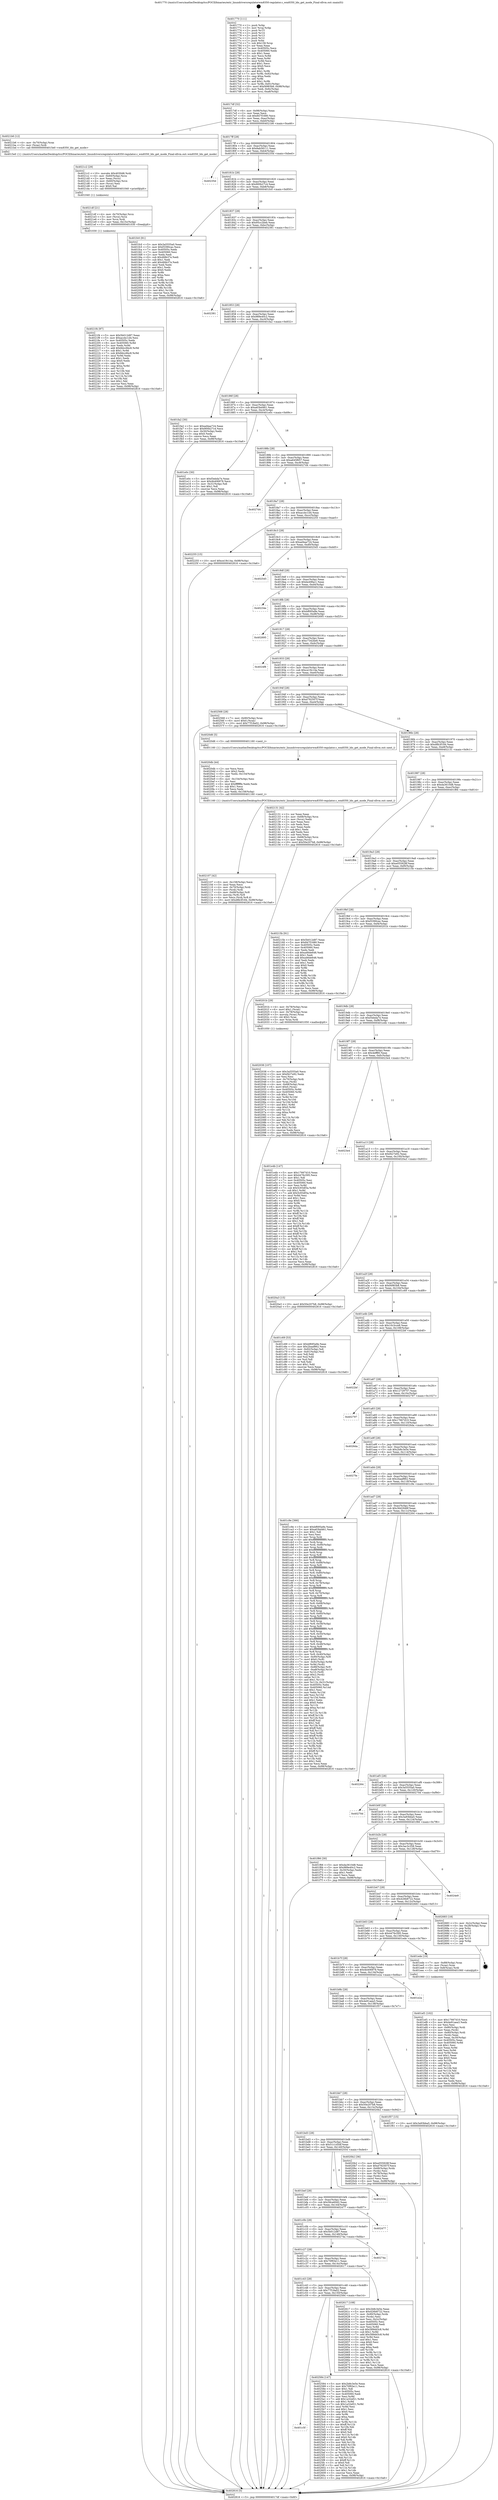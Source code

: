 digraph "0x401770" {
  label = "0x401770 (/mnt/c/Users/mathe/Desktop/tcc/POCII/binaries/extr_linuxdriversregulatorwm8350-regulator.c_wm8350_ldo_get_mode_Final-ollvm.out::main(0))"
  labelloc = "t"
  node[shape=record]

  Entry [label="",width=0.3,height=0.3,shape=circle,fillcolor=black,style=filled]
  "0x4017df" [label="{
     0x4017df [32]\l
     | [instrs]\l
     &nbsp;&nbsp;0x4017df \<+6\>: mov -0x98(%rbp),%eax\l
     &nbsp;&nbsp;0x4017e5 \<+2\>: mov %eax,%ecx\l
     &nbsp;&nbsp;0x4017e7 \<+6\>: sub $0x847f1680,%ecx\l
     &nbsp;&nbsp;0x4017ed \<+6\>: mov %eax,-0xac(%rbp)\l
     &nbsp;&nbsp;0x4017f3 \<+6\>: mov %ecx,-0xb0(%rbp)\l
     &nbsp;&nbsp;0x4017f9 \<+6\>: je 00000000004021b6 \<main+0xa46\>\l
  }"]
  "0x4021b6" [label="{
     0x4021b6 [12]\l
     | [instrs]\l
     &nbsp;&nbsp;0x4021b6 \<+4\>: mov -0x70(%rbp),%rax\l
     &nbsp;&nbsp;0x4021ba \<+3\>: mov (%rax),%rdi\l
     &nbsp;&nbsp;0x4021bd \<+5\>: call 00000000004015e0 \<wm8350_ldo_get_mode\>\l
     | [calls]\l
     &nbsp;&nbsp;0x4015e0 \{1\} (/mnt/c/Users/mathe/Desktop/tcc/POCII/binaries/extr_linuxdriversregulatorwm8350-regulator.c_wm8350_ldo_get_mode_Final-ollvm.out::wm8350_ldo_get_mode)\l
  }"]
  "0x4017ff" [label="{
     0x4017ff [28]\l
     | [instrs]\l
     &nbsp;&nbsp;0x4017ff \<+5\>: jmp 0000000000401804 \<main+0x94\>\l
     &nbsp;&nbsp;0x401804 \<+6\>: mov -0xac(%rbp),%eax\l
     &nbsp;&nbsp;0x40180a \<+5\>: sub $0x8ab58111,%eax\l
     &nbsp;&nbsp;0x40180f \<+6\>: mov %eax,-0xb4(%rbp)\l
     &nbsp;&nbsp;0x401815 \<+6\>: je 000000000040235d \<main+0xbed\>\l
  }"]
  Exit [label="",width=0.3,height=0.3,shape=circle,fillcolor=black,style=filled,peripheries=2]
  "0x40235d" [label="{
     0x40235d\l
  }", style=dashed]
  "0x40181b" [label="{
     0x40181b [28]\l
     | [instrs]\l
     &nbsp;&nbsp;0x40181b \<+5\>: jmp 0000000000401820 \<main+0xb0\>\l
     &nbsp;&nbsp;0x401820 \<+6\>: mov -0xac(%rbp),%eax\l
     &nbsp;&nbsp;0x401826 \<+5\>: sub $0x900b27c4,%eax\l
     &nbsp;&nbsp;0x40182b \<+6\>: mov %eax,-0xb8(%rbp)\l
     &nbsp;&nbsp;0x401831 \<+6\>: je 0000000000401fc0 \<main+0x850\>\l
  }"]
  "0x401c5f" [label="{
     0x401c5f\l
  }", style=dashed]
  "0x401fc0" [label="{
     0x401fc0 [91]\l
     | [instrs]\l
     &nbsp;&nbsp;0x401fc0 \<+5\>: mov $0x3a5555a0,%eax\l
     &nbsp;&nbsp;0x401fc5 \<+5\>: mov $0xf3390cac,%ecx\l
     &nbsp;&nbsp;0x401fca \<+7\>: mov 0x40505c,%edx\l
     &nbsp;&nbsp;0x401fd1 \<+7\>: mov 0x405060,%esi\l
     &nbsp;&nbsp;0x401fd8 \<+2\>: mov %edx,%edi\l
     &nbsp;&nbsp;0x401fda \<+6\>: sub $0x4fdb37e,%edi\l
     &nbsp;&nbsp;0x401fe0 \<+3\>: sub $0x1,%edi\l
     &nbsp;&nbsp;0x401fe3 \<+6\>: add $0x4fdb37e,%edi\l
     &nbsp;&nbsp;0x401fe9 \<+3\>: imul %edi,%edx\l
     &nbsp;&nbsp;0x401fec \<+3\>: and $0x1,%edx\l
     &nbsp;&nbsp;0x401fef \<+3\>: cmp $0x0,%edx\l
     &nbsp;&nbsp;0x401ff2 \<+4\>: sete %r8b\l
     &nbsp;&nbsp;0x401ff6 \<+3\>: cmp $0xa,%esi\l
     &nbsp;&nbsp;0x401ff9 \<+4\>: setl %r9b\l
     &nbsp;&nbsp;0x401ffd \<+3\>: mov %r8b,%r10b\l
     &nbsp;&nbsp;0x402000 \<+3\>: and %r9b,%r10b\l
     &nbsp;&nbsp;0x402003 \<+3\>: xor %r9b,%r8b\l
     &nbsp;&nbsp;0x402006 \<+3\>: or %r8b,%r10b\l
     &nbsp;&nbsp;0x402009 \<+4\>: test $0x1,%r10b\l
     &nbsp;&nbsp;0x40200d \<+3\>: cmovne %ecx,%eax\l
     &nbsp;&nbsp;0x402010 \<+6\>: mov %eax,-0x98(%rbp)\l
     &nbsp;&nbsp;0x402016 \<+5\>: jmp 0000000000402816 \<main+0x10a6\>\l
  }"]
  "0x401837" [label="{
     0x401837 [28]\l
     | [instrs]\l
     &nbsp;&nbsp;0x401837 \<+5\>: jmp 000000000040183c \<main+0xcc\>\l
     &nbsp;&nbsp;0x40183c \<+6\>: mov -0xac(%rbp),%eax\l
     &nbsp;&nbsp;0x401842 \<+5\>: sub $0x95cc2beb,%eax\l
     &nbsp;&nbsp;0x401847 \<+6\>: mov %eax,-0xbc(%rbp)\l
     &nbsp;&nbsp;0x40184d \<+6\>: je 0000000000402381 \<main+0xc11\>\l
  }"]
  "0x402584" [label="{
     0x402584 [147]\l
     | [instrs]\l
     &nbsp;&nbsp;0x402584 \<+5\>: mov $0x2b8c3e5e,%eax\l
     &nbsp;&nbsp;0x402589 \<+5\>: mov $0x70f93e11,%ecx\l
     &nbsp;&nbsp;0x40258e \<+2\>: mov $0x1,%dl\l
     &nbsp;&nbsp;0x402590 \<+7\>: mov 0x40505c,%esi\l
     &nbsp;&nbsp;0x402597 \<+7\>: mov 0x405060,%edi\l
     &nbsp;&nbsp;0x40259e \<+3\>: mov %esi,%r8d\l
     &nbsp;&nbsp;0x4025a1 \<+7\>: add $0x1a32ef21,%r8d\l
     &nbsp;&nbsp;0x4025a8 \<+4\>: sub $0x1,%r8d\l
     &nbsp;&nbsp;0x4025ac \<+7\>: sub $0x1a32ef21,%r8d\l
     &nbsp;&nbsp;0x4025b3 \<+4\>: imul %r8d,%esi\l
     &nbsp;&nbsp;0x4025b7 \<+3\>: and $0x1,%esi\l
     &nbsp;&nbsp;0x4025ba \<+3\>: cmp $0x0,%esi\l
     &nbsp;&nbsp;0x4025bd \<+4\>: sete %r9b\l
     &nbsp;&nbsp;0x4025c1 \<+3\>: cmp $0xa,%edi\l
     &nbsp;&nbsp;0x4025c4 \<+4\>: setl %r10b\l
     &nbsp;&nbsp;0x4025c8 \<+3\>: mov %r9b,%r11b\l
     &nbsp;&nbsp;0x4025cb \<+4\>: xor $0xff,%r11b\l
     &nbsp;&nbsp;0x4025cf \<+3\>: mov %r10b,%bl\l
     &nbsp;&nbsp;0x4025d2 \<+3\>: xor $0xff,%bl\l
     &nbsp;&nbsp;0x4025d5 \<+3\>: xor $0x0,%dl\l
     &nbsp;&nbsp;0x4025d8 \<+3\>: mov %r11b,%r14b\l
     &nbsp;&nbsp;0x4025db \<+4\>: and $0x0,%r14b\l
     &nbsp;&nbsp;0x4025df \<+3\>: and %dl,%r9b\l
     &nbsp;&nbsp;0x4025e2 \<+3\>: mov %bl,%r15b\l
     &nbsp;&nbsp;0x4025e5 \<+4\>: and $0x0,%r15b\l
     &nbsp;&nbsp;0x4025e9 \<+3\>: and %dl,%r10b\l
     &nbsp;&nbsp;0x4025ec \<+3\>: or %r9b,%r14b\l
     &nbsp;&nbsp;0x4025ef \<+3\>: or %r10b,%r15b\l
     &nbsp;&nbsp;0x4025f2 \<+3\>: xor %r15b,%r14b\l
     &nbsp;&nbsp;0x4025f5 \<+3\>: or %bl,%r11b\l
     &nbsp;&nbsp;0x4025f8 \<+4\>: xor $0xff,%r11b\l
     &nbsp;&nbsp;0x4025fc \<+3\>: or $0x0,%dl\l
     &nbsp;&nbsp;0x4025ff \<+3\>: and %dl,%r11b\l
     &nbsp;&nbsp;0x402602 \<+3\>: or %r11b,%r14b\l
     &nbsp;&nbsp;0x402605 \<+4\>: test $0x1,%r14b\l
     &nbsp;&nbsp;0x402609 \<+3\>: cmovne %ecx,%eax\l
     &nbsp;&nbsp;0x40260c \<+6\>: mov %eax,-0x98(%rbp)\l
     &nbsp;&nbsp;0x402612 \<+5\>: jmp 0000000000402816 \<main+0x10a6\>\l
  }"]
  "0x402381" [label="{
     0x402381\l
  }", style=dashed]
  "0x401853" [label="{
     0x401853 [28]\l
     | [instrs]\l
     &nbsp;&nbsp;0x401853 \<+5\>: jmp 0000000000401858 \<main+0xe8\>\l
     &nbsp;&nbsp;0x401858 \<+6\>: mov -0xac(%rbp),%eax\l
     &nbsp;&nbsp;0x40185e \<+5\>: sub $0x989e40c2,%eax\l
     &nbsp;&nbsp;0x401863 \<+6\>: mov %eax,-0xc0(%rbp)\l
     &nbsp;&nbsp;0x401869 \<+6\>: je 0000000000401fa2 \<main+0x832\>\l
  }"]
  "0x401c43" [label="{
     0x401c43 [28]\l
     | [instrs]\l
     &nbsp;&nbsp;0x401c43 \<+5\>: jmp 0000000000401c48 \<main+0x4d8\>\l
     &nbsp;&nbsp;0x401c48 \<+6\>: mov -0xac(%rbp),%eax\l
     &nbsp;&nbsp;0x401c4e \<+5\>: sub $0x77f18a02,%eax\l
     &nbsp;&nbsp;0x401c53 \<+6\>: mov %eax,-0x150(%rbp)\l
     &nbsp;&nbsp;0x401c59 \<+6\>: je 0000000000402584 \<main+0xe14\>\l
  }"]
  "0x401fa2" [label="{
     0x401fa2 [30]\l
     | [instrs]\l
     &nbsp;&nbsp;0x401fa2 \<+5\>: mov $0xad4aa724,%eax\l
     &nbsp;&nbsp;0x401fa7 \<+5\>: mov $0x900b27c4,%ecx\l
     &nbsp;&nbsp;0x401fac \<+3\>: mov -0x30(%rbp),%edx\l
     &nbsp;&nbsp;0x401faf \<+3\>: cmp $0x0,%edx\l
     &nbsp;&nbsp;0x401fb2 \<+3\>: cmove %ecx,%eax\l
     &nbsp;&nbsp;0x401fb5 \<+6\>: mov %eax,-0x98(%rbp)\l
     &nbsp;&nbsp;0x401fbb \<+5\>: jmp 0000000000402816 \<main+0x10a6\>\l
  }"]
  "0x40186f" [label="{
     0x40186f [28]\l
     | [instrs]\l
     &nbsp;&nbsp;0x40186f \<+5\>: jmp 0000000000401874 \<main+0x104\>\l
     &nbsp;&nbsp;0x401874 \<+6\>: mov -0xac(%rbp),%eax\l
     &nbsp;&nbsp;0x40187a \<+5\>: sub $0xa63bd461,%eax\l
     &nbsp;&nbsp;0x40187f \<+6\>: mov %eax,-0xc4(%rbp)\l
     &nbsp;&nbsp;0x401885 \<+6\>: je 0000000000401e0c \<main+0x69c\>\l
  }"]
  "0x402617" [label="{
     0x402617 [108]\l
     | [instrs]\l
     &nbsp;&nbsp;0x402617 \<+5\>: mov $0x2b8c3e5e,%eax\l
     &nbsp;&nbsp;0x40261c \<+5\>: mov $0x426b8722,%ecx\l
     &nbsp;&nbsp;0x402621 \<+7\>: mov -0x90(%rbp),%rdx\l
     &nbsp;&nbsp;0x402628 \<+2\>: mov (%rdx),%esi\l
     &nbsp;&nbsp;0x40262a \<+3\>: mov %esi,-0x2c(%rbp)\l
     &nbsp;&nbsp;0x40262d \<+7\>: mov 0x40505c,%esi\l
     &nbsp;&nbsp;0x402634 \<+7\>: mov 0x405060,%edi\l
     &nbsp;&nbsp;0x40263b \<+3\>: mov %esi,%r8d\l
     &nbsp;&nbsp;0x40263e \<+7\>: sub $0x589dd3c8,%r8d\l
     &nbsp;&nbsp;0x402645 \<+4\>: sub $0x1,%r8d\l
     &nbsp;&nbsp;0x402649 \<+7\>: add $0x589dd3c8,%r8d\l
     &nbsp;&nbsp;0x402650 \<+4\>: imul %r8d,%esi\l
     &nbsp;&nbsp;0x402654 \<+3\>: and $0x1,%esi\l
     &nbsp;&nbsp;0x402657 \<+3\>: cmp $0x0,%esi\l
     &nbsp;&nbsp;0x40265a \<+4\>: sete %r9b\l
     &nbsp;&nbsp;0x40265e \<+3\>: cmp $0xa,%edi\l
     &nbsp;&nbsp;0x402661 \<+4\>: setl %r10b\l
     &nbsp;&nbsp;0x402665 \<+3\>: mov %r9b,%r11b\l
     &nbsp;&nbsp;0x402668 \<+3\>: and %r10b,%r11b\l
     &nbsp;&nbsp;0x40266b \<+3\>: xor %r10b,%r9b\l
     &nbsp;&nbsp;0x40266e \<+3\>: or %r9b,%r11b\l
     &nbsp;&nbsp;0x402671 \<+4\>: test $0x1,%r11b\l
     &nbsp;&nbsp;0x402675 \<+3\>: cmovne %ecx,%eax\l
     &nbsp;&nbsp;0x402678 \<+6\>: mov %eax,-0x98(%rbp)\l
     &nbsp;&nbsp;0x40267e \<+5\>: jmp 0000000000402816 \<main+0x10a6\>\l
  }"]
  "0x401e0c" [label="{
     0x401e0c [30]\l
     | [instrs]\l
     &nbsp;&nbsp;0x401e0c \<+5\>: mov $0xf3ebda7e,%eax\l
     &nbsp;&nbsp;0x401e11 \<+5\>: mov $0x4b406978,%ecx\l
     &nbsp;&nbsp;0x401e16 \<+3\>: mov -0x31(%rbp),%dl\l
     &nbsp;&nbsp;0x401e19 \<+3\>: test $0x1,%dl\l
     &nbsp;&nbsp;0x401e1c \<+3\>: cmovne %ecx,%eax\l
     &nbsp;&nbsp;0x401e1f \<+6\>: mov %eax,-0x98(%rbp)\l
     &nbsp;&nbsp;0x401e25 \<+5\>: jmp 0000000000402816 \<main+0x10a6\>\l
  }"]
  "0x40188b" [label="{
     0x40188b [28]\l
     | [instrs]\l
     &nbsp;&nbsp;0x40188b \<+5\>: jmp 0000000000401890 \<main+0x120\>\l
     &nbsp;&nbsp;0x401890 \<+6\>: mov -0xac(%rbp),%eax\l
     &nbsp;&nbsp;0x401896 \<+5\>: sub $0xa645f657,%eax\l
     &nbsp;&nbsp;0x40189b \<+6\>: mov %eax,-0xc8(%rbp)\l
     &nbsp;&nbsp;0x4018a1 \<+6\>: je 00000000004027d4 \<main+0x1064\>\l
  }"]
  "0x401c27" [label="{
     0x401c27 [28]\l
     | [instrs]\l
     &nbsp;&nbsp;0x401c27 \<+5\>: jmp 0000000000401c2c \<main+0x4bc\>\l
     &nbsp;&nbsp;0x401c2c \<+6\>: mov -0xac(%rbp),%eax\l
     &nbsp;&nbsp;0x401c32 \<+5\>: sub $0x70f93e11,%eax\l
     &nbsp;&nbsp;0x401c37 \<+6\>: mov %eax,-0x14c(%rbp)\l
     &nbsp;&nbsp;0x401c3d \<+6\>: je 0000000000402617 \<main+0xea7\>\l
  }"]
  "0x4027d4" [label="{
     0x4027d4\l
  }", style=dashed]
  "0x4018a7" [label="{
     0x4018a7 [28]\l
     | [instrs]\l
     &nbsp;&nbsp;0x4018a7 \<+5\>: jmp 00000000004018ac \<main+0x13c\>\l
     &nbsp;&nbsp;0x4018ac \<+6\>: mov -0xac(%rbp),%eax\l
     &nbsp;&nbsp;0x4018b2 \<+5\>: sub $0xaccbc1d4,%eax\l
     &nbsp;&nbsp;0x4018b7 \<+6\>: mov %eax,-0xcc(%rbp)\l
     &nbsp;&nbsp;0x4018bd \<+6\>: je 0000000000402255 \<main+0xae5\>\l
  }"]
  "0x40274a" [label="{
     0x40274a\l
  }", style=dashed]
  "0x402255" [label="{
     0x402255 [15]\l
     | [instrs]\l
     &nbsp;&nbsp;0x402255 \<+10\>: movl $0xce19c14a,-0x98(%rbp)\l
     &nbsp;&nbsp;0x40225f \<+5\>: jmp 0000000000402816 \<main+0x10a6\>\l
  }"]
  "0x4018c3" [label="{
     0x4018c3 [28]\l
     | [instrs]\l
     &nbsp;&nbsp;0x4018c3 \<+5\>: jmp 00000000004018c8 \<main+0x158\>\l
     &nbsp;&nbsp;0x4018c8 \<+6\>: mov -0xac(%rbp),%eax\l
     &nbsp;&nbsp;0x4018ce \<+5\>: sub $0xad4aa724,%eax\l
     &nbsp;&nbsp;0x4018d3 \<+6\>: mov %eax,-0xd0(%rbp)\l
     &nbsp;&nbsp;0x4018d9 \<+6\>: je 0000000000402545 \<main+0xdd5\>\l
  }"]
  "0x401c0b" [label="{
     0x401c0b [28]\l
     | [instrs]\l
     &nbsp;&nbsp;0x401c0b \<+5\>: jmp 0000000000401c10 \<main+0x4a0\>\l
     &nbsp;&nbsp;0x401c10 \<+6\>: mov -0xac(%rbp),%eax\l
     &nbsp;&nbsp;0x401c16 \<+5\>: sub $0x5b012d87,%eax\l
     &nbsp;&nbsp;0x401c1b \<+6\>: mov %eax,-0x148(%rbp)\l
     &nbsp;&nbsp;0x401c21 \<+6\>: je 000000000040274a \<main+0xfda\>\l
  }"]
  "0x402545" [label="{
     0x402545\l
  }", style=dashed]
  "0x4018df" [label="{
     0x4018df [28]\l
     | [instrs]\l
     &nbsp;&nbsp;0x4018df \<+5\>: jmp 00000000004018e4 \<main+0x174\>\l
     &nbsp;&nbsp;0x4018e4 \<+6\>: mov -0xac(%rbp),%eax\l
     &nbsp;&nbsp;0x4018ea \<+5\>: sub $0xbe49fac1,%eax\l
     &nbsp;&nbsp;0x4018ef \<+6\>: mov %eax,-0xd4(%rbp)\l
     &nbsp;&nbsp;0x4018f5 \<+6\>: je 000000000040234e \<main+0xbde\>\l
  }"]
  "0x402477" [label="{
     0x402477\l
  }", style=dashed]
  "0x40234e" [label="{
     0x40234e\l
  }", style=dashed]
  "0x4018fb" [label="{
     0x4018fb [28]\l
     | [instrs]\l
     &nbsp;&nbsp;0x4018fb \<+5\>: jmp 0000000000401900 \<main+0x190\>\l
     &nbsp;&nbsp;0x401900 \<+6\>: mov -0xac(%rbp),%eax\l
     &nbsp;&nbsp;0x401906 \<+5\>: sub $0xbf695a9e,%eax\l
     &nbsp;&nbsp;0x40190b \<+6\>: mov %eax,-0xd8(%rbp)\l
     &nbsp;&nbsp;0x401911 \<+6\>: je 0000000000402695 \<main+0xf25\>\l
  }"]
  "0x401bef" [label="{
     0x401bef [28]\l
     | [instrs]\l
     &nbsp;&nbsp;0x401bef \<+5\>: jmp 0000000000401bf4 \<main+0x484\>\l
     &nbsp;&nbsp;0x401bf4 \<+6\>: mov -0xac(%rbp),%eax\l
     &nbsp;&nbsp;0x401bfa \<+5\>: sub $0x58ce60d2,%eax\l
     &nbsp;&nbsp;0x401bff \<+6\>: mov %eax,-0x144(%rbp)\l
     &nbsp;&nbsp;0x401c05 \<+6\>: je 0000000000402477 \<main+0xd07\>\l
  }"]
  "0x402695" [label="{
     0x402695\l
  }", style=dashed]
  "0x401917" [label="{
     0x401917 [28]\l
     | [instrs]\l
     &nbsp;&nbsp;0x401917 \<+5\>: jmp 000000000040191c \<main+0x1ac\>\l
     &nbsp;&nbsp;0x40191c \<+6\>: mov -0xac(%rbp),%eax\l
     &nbsp;&nbsp;0x401922 \<+5\>: sub $0xc7342be6,%eax\l
     &nbsp;&nbsp;0x401927 \<+6\>: mov %eax,-0xdc(%rbp)\l
     &nbsp;&nbsp;0x40192d \<+6\>: je 00000000004024f8 \<main+0xd88\>\l
  }"]
  "0x402554" [label="{
     0x402554\l
  }", style=dashed]
  "0x4024f8" [label="{
     0x4024f8\l
  }", style=dashed]
  "0x401933" [label="{
     0x401933 [28]\l
     | [instrs]\l
     &nbsp;&nbsp;0x401933 \<+5\>: jmp 0000000000401938 \<main+0x1c8\>\l
     &nbsp;&nbsp;0x401938 \<+6\>: mov -0xac(%rbp),%eax\l
     &nbsp;&nbsp;0x40193e \<+5\>: sub $0xce19c14a,%eax\l
     &nbsp;&nbsp;0x401943 \<+6\>: mov %eax,-0xe0(%rbp)\l
     &nbsp;&nbsp;0x401949 \<+6\>: je 0000000000402568 \<main+0xdf8\>\l
  }"]
  "0x4021f4" [label="{
     0x4021f4 [97]\l
     | [instrs]\l
     &nbsp;&nbsp;0x4021f4 \<+5\>: mov $0x5b012d87,%eax\l
     &nbsp;&nbsp;0x4021f9 \<+5\>: mov $0xaccbc1d4,%esi\l
     &nbsp;&nbsp;0x4021fe \<+7\>: mov 0x40505c,%edx\l
     &nbsp;&nbsp;0x402205 \<+8\>: mov 0x405060,%r8d\l
     &nbsp;&nbsp;0x40220d \<+3\>: mov %edx,%r9d\l
     &nbsp;&nbsp;0x402210 \<+7\>: add $0x8dcc6bc8,%r9d\l
     &nbsp;&nbsp;0x402217 \<+4\>: sub $0x1,%r9d\l
     &nbsp;&nbsp;0x40221b \<+7\>: sub $0x8dcc6bc8,%r9d\l
     &nbsp;&nbsp;0x402222 \<+4\>: imul %r9d,%edx\l
     &nbsp;&nbsp;0x402226 \<+3\>: and $0x1,%edx\l
     &nbsp;&nbsp;0x402229 \<+3\>: cmp $0x0,%edx\l
     &nbsp;&nbsp;0x40222c \<+4\>: sete %r10b\l
     &nbsp;&nbsp;0x402230 \<+4\>: cmp $0xa,%r8d\l
     &nbsp;&nbsp;0x402234 \<+4\>: setl %r11b\l
     &nbsp;&nbsp;0x402238 \<+3\>: mov %r10b,%bl\l
     &nbsp;&nbsp;0x40223b \<+3\>: and %r11b,%bl\l
     &nbsp;&nbsp;0x40223e \<+3\>: xor %r11b,%r10b\l
     &nbsp;&nbsp;0x402241 \<+3\>: or %r10b,%bl\l
     &nbsp;&nbsp;0x402244 \<+3\>: test $0x1,%bl\l
     &nbsp;&nbsp;0x402247 \<+3\>: cmovne %esi,%eax\l
     &nbsp;&nbsp;0x40224a \<+6\>: mov %eax,-0x98(%rbp)\l
     &nbsp;&nbsp;0x402250 \<+5\>: jmp 0000000000402816 \<main+0x10a6\>\l
  }"]
  "0x402568" [label="{
     0x402568 [28]\l
     | [instrs]\l
     &nbsp;&nbsp;0x402568 \<+7\>: mov -0x90(%rbp),%rax\l
     &nbsp;&nbsp;0x40256f \<+6\>: movl $0x0,(%rax)\l
     &nbsp;&nbsp;0x402575 \<+10\>: movl $0x77f18a02,-0x98(%rbp)\l
     &nbsp;&nbsp;0x40257f \<+5\>: jmp 0000000000402816 \<main+0x10a6\>\l
  }"]
  "0x40194f" [label="{
     0x40194f [28]\l
     | [instrs]\l
     &nbsp;&nbsp;0x40194f \<+5\>: jmp 0000000000401954 \<main+0x1e4\>\l
     &nbsp;&nbsp;0x401954 \<+6\>: mov -0xac(%rbp),%eax\l
     &nbsp;&nbsp;0x40195a \<+5\>: sub $0xd792507f,%eax\l
     &nbsp;&nbsp;0x40195f \<+6\>: mov %eax,-0xe4(%rbp)\l
     &nbsp;&nbsp;0x401965 \<+6\>: je 00000000004020d6 \<main+0x966\>\l
  }"]
  "0x4021df" [label="{
     0x4021df [21]\l
     | [instrs]\l
     &nbsp;&nbsp;0x4021df \<+4\>: mov -0x70(%rbp),%rcx\l
     &nbsp;&nbsp;0x4021e3 \<+3\>: mov (%rcx),%rcx\l
     &nbsp;&nbsp;0x4021e6 \<+3\>: mov %rcx,%rdi\l
     &nbsp;&nbsp;0x4021e9 \<+6\>: mov %eax,-0x15c(%rbp)\l
     &nbsp;&nbsp;0x4021ef \<+5\>: call 0000000000401030 \<free@plt\>\l
     | [calls]\l
     &nbsp;&nbsp;0x401030 \{1\} (unknown)\l
  }"]
  "0x4020d6" [label="{
     0x4020d6 [5]\l
     | [instrs]\l
     &nbsp;&nbsp;0x4020d6 \<+5\>: call 0000000000401160 \<next_i\>\l
     | [calls]\l
     &nbsp;&nbsp;0x401160 \{1\} (/mnt/c/Users/mathe/Desktop/tcc/POCII/binaries/extr_linuxdriversregulatorwm8350-regulator.c_wm8350_ldo_get_mode_Final-ollvm.out::next_i)\l
  }"]
  "0x40196b" [label="{
     0x40196b [28]\l
     | [instrs]\l
     &nbsp;&nbsp;0x40196b \<+5\>: jmp 0000000000401970 \<main+0x200\>\l
     &nbsp;&nbsp;0x401970 \<+6\>: mov -0xac(%rbp),%eax\l
     &nbsp;&nbsp;0x401976 \<+5\>: sub $0xd8b3f184,%eax\l
     &nbsp;&nbsp;0x40197b \<+6\>: mov %eax,-0xe8(%rbp)\l
     &nbsp;&nbsp;0x401981 \<+6\>: je 0000000000402131 \<main+0x9c1\>\l
  }"]
  "0x4021c2" [label="{
     0x4021c2 [29]\l
     | [instrs]\l
     &nbsp;&nbsp;0x4021c2 \<+10\>: movabs $0x4030d6,%rdi\l
     &nbsp;&nbsp;0x4021cc \<+4\>: mov -0x60(%rbp),%rcx\l
     &nbsp;&nbsp;0x4021d0 \<+2\>: mov %eax,(%rcx)\l
     &nbsp;&nbsp;0x4021d2 \<+4\>: mov -0x60(%rbp),%rcx\l
     &nbsp;&nbsp;0x4021d6 \<+2\>: mov (%rcx),%esi\l
     &nbsp;&nbsp;0x4021d8 \<+2\>: mov $0x0,%al\l
     &nbsp;&nbsp;0x4021da \<+5\>: call 0000000000401040 \<printf@plt\>\l
     | [calls]\l
     &nbsp;&nbsp;0x401040 \{1\} (unknown)\l
  }"]
  "0x402131" [label="{
     0x402131 [42]\l
     | [instrs]\l
     &nbsp;&nbsp;0x402131 \<+2\>: xor %eax,%eax\l
     &nbsp;&nbsp;0x402133 \<+4\>: mov -0x68(%rbp),%rcx\l
     &nbsp;&nbsp;0x402137 \<+2\>: mov (%rcx),%edx\l
     &nbsp;&nbsp;0x402139 \<+2\>: mov %eax,%esi\l
     &nbsp;&nbsp;0x40213b \<+2\>: sub %edx,%esi\l
     &nbsp;&nbsp;0x40213d \<+2\>: mov %eax,%edx\l
     &nbsp;&nbsp;0x40213f \<+3\>: sub $0x1,%edx\l
     &nbsp;&nbsp;0x402142 \<+2\>: add %edx,%esi\l
     &nbsp;&nbsp;0x402144 \<+2\>: sub %esi,%eax\l
     &nbsp;&nbsp;0x402146 \<+4\>: mov -0x68(%rbp),%rcx\l
     &nbsp;&nbsp;0x40214a \<+2\>: mov %eax,(%rcx)\l
     &nbsp;&nbsp;0x40214c \<+10\>: movl $0x50e207b8,-0x98(%rbp)\l
     &nbsp;&nbsp;0x402156 \<+5\>: jmp 0000000000402816 \<main+0x10a6\>\l
  }"]
  "0x401987" [label="{
     0x401987 [28]\l
     | [instrs]\l
     &nbsp;&nbsp;0x401987 \<+5\>: jmp 000000000040198c \<main+0x21c\>\l
     &nbsp;&nbsp;0x40198c \<+6\>: mov -0xac(%rbp),%eax\l
     &nbsp;&nbsp;0x401992 \<+5\>: sub $0xda3610d8,%eax\l
     &nbsp;&nbsp;0x401997 \<+6\>: mov %eax,-0xec(%rbp)\l
     &nbsp;&nbsp;0x40199d \<+6\>: je 0000000000401f84 \<main+0x814\>\l
  }"]
  "0x402107" [label="{
     0x402107 [42]\l
     | [instrs]\l
     &nbsp;&nbsp;0x402107 \<+6\>: mov -0x158(%rbp),%ecx\l
     &nbsp;&nbsp;0x40210d \<+3\>: imul %eax,%ecx\l
     &nbsp;&nbsp;0x402110 \<+4\>: mov -0x70(%rbp),%rdi\l
     &nbsp;&nbsp;0x402114 \<+3\>: mov (%rdi),%rdi\l
     &nbsp;&nbsp;0x402117 \<+4\>: mov -0x68(%rbp),%r8\l
     &nbsp;&nbsp;0x40211b \<+3\>: movslq (%r8),%r8\l
     &nbsp;&nbsp;0x40211e \<+4\>: mov %ecx,(%rdi,%r8,4)\l
     &nbsp;&nbsp;0x402122 \<+10\>: movl $0xd8b3f184,-0x98(%rbp)\l
     &nbsp;&nbsp;0x40212c \<+5\>: jmp 0000000000402816 \<main+0x10a6\>\l
  }"]
  "0x401f84" [label="{
     0x401f84\l
  }", style=dashed]
  "0x4019a3" [label="{
     0x4019a3 [28]\l
     | [instrs]\l
     &nbsp;&nbsp;0x4019a3 \<+5\>: jmp 00000000004019a8 \<main+0x238\>\l
     &nbsp;&nbsp;0x4019a8 \<+6\>: mov -0xac(%rbp),%eax\l
     &nbsp;&nbsp;0x4019ae \<+5\>: sub $0xe055928f,%eax\l
     &nbsp;&nbsp;0x4019b3 \<+6\>: mov %eax,-0xf0(%rbp)\l
     &nbsp;&nbsp;0x4019b9 \<+6\>: je 000000000040215b \<main+0x9eb\>\l
  }"]
  "0x4020db" [label="{
     0x4020db [44]\l
     | [instrs]\l
     &nbsp;&nbsp;0x4020db \<+2\>: xor %ecx,%ecx\l
     &nbsp;&nbsp;0x4020dd \<+5\>: mov $0x2,%edx\l
     &nbsp;&nbsp;0x4020e2 \<+6\>: mov %edx,-0x154(%rbp)\l
     &nbsp;&nbsp;0x4020e8 \<+1\>: cltd\l
     &nbsp;&nbsp;0x4020e9 \<+6\>: mov -0x154(%rbp),%esi\l
     &nbsp;&nbsp;0x4020ef \<+2\>: idiv %esi\l
     &nbsp;&nbsp;0x4020f1 \<+6\>: imul $0xfffffffe,%edx,%edx\l
     &nbsp;&nbsp;0x4020f7 \<+3\>: sub $0x1,%ecx\l
     &nbsp;&nbsp;0x4020fa \<+2\>: sub %ecx,%edx\l
     &nbsp;&nbsp;0x4020fc \<+6\>: mov %edx,-0x158(%rbp)\l
     &nbsp;&nbsp;0x402102 \<+5\>: call 0000000000401160 \<next_i\>\l
     | [calls]\l
     &nbsp;&nbsp;0x401160 \{1\} (/mnt/c/Users/mathe/Desktop/tcc/POCII/binaries/extr_linuxdriversregulatorwm8350-regulator.c_wm8350_ldo_get_mode_Final-ollvm.out::next_i)\l
  }"]
  "0x40215b" [label="{
     0x40215b [91]\l
     | [instrs]\l
     &nbsp;&nbsp;0x40215b \<+5\>: mov $0x5b012d87,%eax\l
     &nbsp;&nbsp;0x402160 \<+5\>: mov $0x847f1680,%ecx\l
     &nbsp;&nbsp;0x402165 \<+7\>: mov 0x40505c,%edx\l
     &nbsp;&nbsp;0x40216c \<+7\>: mov 0x405060,%esi\l
     &nbsp;&nbsp;0x402173 \<+2\>: mov %edx,%edi\l
     &nbsp;&nbsp;0x402175 \<+6\>: sub $0xa46de648,%edi\l
     &nbsp;&nbsp;0x40217b \<+3\>: sub $0x1,%edi\l
     &nbsp;&nbsp;0x40217e \<+6\>: add $0xa46de648,%edi\l
     &nbsp;&nbsp;0x402184 \<+3\>: imul %edi,%edx\l
     &nbsp;&nbsp;0x402187 \<+3\>: and $0x1,%edx\l
     &nbsp;&nbsp;0x40218a \<+3\>: cmp $0x0,%edx\l
     &nbsp;&nbsp;0x40218d \<+4\>: sete %r8b\l
     &nbsp;&nbsp;0x402191 \<+3\>: cmp $0xa,%esi\l
     &nbsp;&nbsp;0x402194 \<+4\>: setl %r9b\l
     &nbsp;&nbsp;0x402198 \<+3\>: mov %r8b,%r10b\l
     &nbsp;&nbsp;0x40219b \<+3\>: and %r9b,%r10b\l
     &nbsp;&nbsp;0x40219e \<+3\>: xor %r9b,%r8b\l
     &nbsp;&nbsp;0x4021a1 \<+3\>: or %r8b,%r10b\l
     &nbsp;&nbsp;0x4021a4 \<+4\>: test $0x1,%r10b\l
     &nbsp;&nbsp;0x4021a8 \<+3\>: cmovne %ecx,%eax\l
     &nbsp;&nbsp;0x4021ab \<+6\>: mov %eax,-0x98(%rbp)\l
     &nbsp;&nbsp;0x4021b1 \<+5\>: jmp 0000000000402816 \<main+0x10a6\>\l
  }"]
  "0x4019bf" [label="{
     0x4019bf [28]\l
     | [instrs]\l
     &nbsp;&nbsp;0x4019bf \<+5\>: jmp 00000000004019c4 \<main+0x254\>\l
     &nbsp;&nbsp;0x4019c4 \<+6\>: mov -0xac(%rbp),%eax\l
     &nbsp;&nbsp;0x4019ca \<+5\>: sub $0xf3390cac,%eax\l
     &nbsp;&nbsp;0x4019cf \<+6\>: mov %eax,-0xf4(%rbp)\l
     &nbsp;&nbsp;0x4019d5 \<+6\>: je 000000000040201b \<main+0x8ab\>\l
  }"]
  "0x401bd3" [label="{
     0x401bd3 [28]\l
     | [instrs]\l
     &nbsp;&nbsp;0x401bd3 \<+5\>: jmp 0000000000401bd8 \<main+0x468\>\l
     &nbsp;&nbsp;0x401bd8 \<+6\>: mov -0xac(%rbp),%eax\l
     &nbsp;&nbsp;0x401bde \<+5\>: sub $0x51c1d5df,%eax\l
     &nbsp;&nbsp;0x401be3 \<+6\>: mov %eax,-0x140(%rbp)\l
     &nbsp;&nbsp;0x401be9 \<+6\>: je 0000000000402554 \<main+0xde4\>\l
  }"]
  "0x40201b" [label="{
     0x40201b [29]\l
     | [instrs]\l
     &nbsp;&nbsp;0x40201b \<+4\>: mov -0x78(%rbp),%rax\l
     &nbsp;&nbsp;0x40201f \<+6\>: movl $0x1,(%rax)\l
     &nbsp;&nbsp;0x402025 \<+4\>: mov -0x78(%rbp),%rax\l
     &nbsp;&nbsp;0x402029 \<+3\>: movslq (%rax),%rax\l
     &nbsp;&nbsp;0x40202c \<+4\>: shl $0x2,%rax\l
     &nbsp;&nbsp;0x402030 \<+3\>: mov %rax,%rdi\l
     &nbsp;&nbsp;0x402033 \<+5\>: call 0000000000401050 \<malloc@plt\>\l
     | [calls]\l
     &nbsp;&nbsp;0x401050 \{1\} (unknown)\l
  }"]
  "0x4019db" [label="{
     0x4019db [28]\l
     | [instrs]\l
     &nbsp;&nbsp;0x4019db \<+5\>: jmp 00000000004019e0 \<main+0x270\>\l
     &nbsp;&nbsp;0x4019e0 \<+6\>: mov -0xac(%rbp),%eax\l
     &nbsp;&nbsp;0x4019e6 \<+5\>: sub $0xf3ebda7e,%eax\l
     &nbsp;&nbsp;0x4019eb \<+6\>: mov %eax,-0xf8(%rbp)\l
     &nbsp;&nbsp;0x4019f1 \<+6\>: je 0000000000401e4b \<main+0x6db\>\l
  }"]
  "0x4020b2" [label="{
     0x4020b2 [36]\l
     | [instrs]\l
     &nbsp;&nbsp;0x4020b2 \<+5\>: mov $0xe055928f,%eax\l
     &nbsp;&nbsp;0x4020b7 \<+5\>: mov $0xd792507f,%ecx\l
     &nbsp;&nbsp;0x4020bc \<+4\>: mov -0x68(%rbp),%rdx\l
     &nbsp;&nbsp;0x4020c0 \<+2\>: mov (%rdx),%esi\l
     &nbsp;&nbsp;0x4020c2 \<+4\>: mov -0x78(%rbp),%rdx\l
     &nbsp;&nbsp;0x4020c6 \<+2\>: cmp (%rdx),%esi\l
     &nbsp;&nbsp;0x4020c8 \<+3\>: cmovl %ecx,%eax\l
     &nbsp;&nbsp;0x4020cb \<+6\>: mov %eax,-0x98(%rbp)\l
     &nbsp;&nbsp;0x4020d1 \<+5\>: jmp 0000000000402816 \<main+0x10a6\>\l
  }"]
  "0x401e4b" [label="{
     0x401e4b [147]\l
     | [instrs]\l
     &nbsp;&nbsp;0x401e4b \<+5\>: mov $0x17667d10,%eax\l
     &nbsp;&nbsp;0x401e50 \<+5\>: mov $0x4476c595,%ecx\l
     &nbsp;&nbsp;0x401e55 \<+2\>: mov $0x1,%dl\l
     &nbsp;&nbsp;0x401e57 \<+7\>: mov 0x40505c,%esi\l
     &nbsp;&nbsp;0x401e5e \<+7\>: mov 0x405060,%edi\l
     &nbsp;&nbsp;0x401e65 \<+3\>: mov %esi,%r8d\l
     &nbsp;&nbsp;0x401e68 \<+7\>: sub $0x5c93df3a,%r8d\l
     &nbsp;&nbsp;0x401e6f \<+4\>: sub $0x1,%r8d\l
     &nbsp;&nbsp;0x401e73 \<+7\>: add $0x5c93df3a,%r8d\l
     &nbsp;&nbsp;0x401e7a \<+4\>: imul %r8d,%esi\l
     &nbsp;&nbsp;0x401e7e \<+3\>: and $0x1,%esi\l
     &nbsp;&nbsp;0x401e81 \<+3\>: cmp $0x0,%esi\l
     &nbsp;&nbsp;0x401e84 \<+4\>: sete %r9b\l
     &nbsp;&nbsp;0x401e88 \<+3\>: cmp $0xa,%edi\l
     &nbsp;&nbsp;0x401e8b \<+4\>: setl %r10b\l
     &nbsp;&nbsp;0x401e8f \<+3\>: mov %r9b,%r11b\l
     &nbsp;&nbsp;0x401e92 \<+4\>: xor $0xff,%r11b\l
     &nbsp;&nbsp;0x401e96 \<+3\>: mov %r10b,%bl\l
     &nbsp;&nbsp;0x401e99 \<+3\>: xor $0xff,%bl\l
     &nbsp;&nbsp;0x401e9c \<+3\>: xor $0x1,%dl\l
     &nbsp;&nbsp;0x401e9f \<+3\>: mov %r11b,%r14b\l
     &nbsp;&nbsp;0x401ea2 \<+4\>: and $0xff,%r14b\l
     &nbsp;&nbsp;0x401ea6 \<+3\>: and %dl,%r9b\l
     &nbsp;&nbsp;0x401ea9 \<+3\>: mov %bl,%r15b\l
     &nbsp;&nbsp;0x401eac \<+4\>: and $0xff,%r15b\l
     &nbsp;&nbsp;0x401eb0 \<+3\>: and %dl,%r10b\l
     &nbsp;&nbsp;0x401eb3 \<+3\>: or %r9b,%r14b\l
     &nbsp;&nbsp;0x401eb6 \<+3\>: or %r10b,%r15b\l
     &nbsp;&nbsp;0x401eb9 \<+3\>: xor %r15b,%r14b\l
     &nbsp;&nbsp;0x401ebc \<+3\>: or %bl,%r11b\l
     &nbsp;&nbsp;0x401ebf \<+4\>: xor $0xff,%r11b\l
     &nbsp;&nbsp;0x401ec3 \<+3\>: or $0x1,%dl\l
     &nbsp;&nbsp;0x401ec6 \<+3\>: and %dl,%r11b\l
     &nbsp;&nbsp;0x401ec9 \<+3\>: or %r11b,%r14b\l
     &nbsp;&nbsp;0x401ecc \<+4\>: test $0x1,%r14b\l
     &nbsp;&nbsp;0x401ed0 \<+3\>: cmovne %ecx,%eax\l
     &nbsp;&nbsp;0x401ed3 \<+6\>: mov %eax,-0x98(%rbp)\l
     &nbsp;&nbsp;0x401ed9 \<+5\>: jmp 0000000000402816 \<main+0x10a6\>\l
  }"]
  "0x4019f7" [label="{
     0x4019f7 [28]\l
     | [instrs]\l
     &nbsp;&nbsp;0x4019f7 \<+5\>: jmp 00000000004019fc \<main+0x28c\>\l
     &nbsp;&nbsp;0x4019fc \<+6\>: mov -0xac(%rbp),%eax\l
     &nbsp;&nbsp;0x401a02 \<+5\>: sub $0x4eff80,%eax\l
     &nbsp;&nbsp;0x401a07 \<+6\>: mov %eax,-0xfc(%rbp)\l
     &nbsp;&nbsp;0x401a0d \<+6\>: je 00000000004023e4 \<main+0xc74\>\l
  }"]
  "0x402038" [label="{
     0x402038 [107]\l
     | [instrs]\l
     &nbsp;&nbsp;0x402038 \<+5\>: mov $0x3a5555a0,%ecx\l
     &nbsp;&nbsp;0x40203d \<+5\>: mov $0xf427e92,%edx\l
     &nbsp;&nbsp;0x402042 \<+2\>: xor %esi,%esi\l
     &nbsp;&nbsp;0x402044 \<+4\>: mov -0x70(%rbp),%rdi\l
     &nbsp;&nbsp;0x402048 \<+3\>: mov %rax,(%rdi)\l
     &nbsp;&nbsp;0x40204b \<+4\>: mov -0x68(%rbp),%rax\l
     &nbsp;&nbsp;0x40204f \<+6\>: movl $0x0,(%rax)\l
     &nbsp;&nbsp;0x402055 \<+8\>: mov 0x40505c,%r8d\l
     &nbsp;&nbsp;0x40205d \<+8\>: mov 0x405060,%r9d\l
     &nbsp;&nbsp;0x402065 \<+3\>: sub $0x1,%esi\l
     &nbsp;&nbsp;0x402068 \<+3\>: mov %r8d,%r10d\l
     &nbsp;&nbsp;0x40206b \<+3\>: add %esi,%r10d\l
     &nbsp;&nbsp;0x40206e \<+4\>: imul %r10d,%r8d\l
     &nbsp;&nbsp;0x402072 \<+4\>: and $0x1,%r8d\l
     &nbsp;&nbsp;0x402076 \<+4\>: cmp $0x0,%r8d\l
     &nbsp;&nbsp;0x40207a \<+4\>: sete %r11b\l
     &nbsp;&nbsp;0x40207e \<+4\>: cmp $0xa,%r9d\l
     &nbsp;&nbsp;0x402082 \<+3\>: setl %bl\l
     &nbsp;&nbsp;0x402085 \<+3\>: mov %r11b,%r14b\l
     &nbsp;&nbsp;0x402088 \<+3\>: and %bl,%r14b\l
     &nbsp;&nbsp;0x40208b \<+3\>: xor %bl,%r11b\l
     &nbsp;&nbsp;0x40208e \<+3\>: or %r11b,%r14b\l
     &nbsp;&nbsp;0x402091 \<+4\>: test $0x1,%r14b\l
     &nbsp;&nbsp;0x402095 \<+3\>: cmovne %edx,%ecx\l
     &nbsp;&nbsp;0x402098 \<+6\>: mov %ecx,-0x98(%rbp)\l
     &nbsp;&nbsp;0x40209e \<+5\>: jmp 0000000000402816 \<main+0x10a6\>\l
  }"]
  "0x4023e4" [label="{
     0x4023e4\l
  }", style=dashed]
  "0x401a13" [label="{
     0x401a13 [28]\l
     | [instrs]\l
     &nbsp;&nbsp;0x401a13 \<+5\>: jmp 0000000000401a18 \<main+0x2a8\>\l
     &nbsp;&nbsp;0x401a18 \<+6\>: mov -0xac(%rbp),%eax\l
     &nbsp;&nbsp;0x401a1e \<+5\>: sub $0xf427e92,%eax\l
     &nbsp;&nbsp;0x401a23 \<+6\>: mov %eax,-0x100(%rbp)\l
     &nbsp;&nbsp;0x401a29 \<+6\>: je 00000000004020a3 \<main+0x933\>\l
  }"]
  "0x401bb7" [label="{
     0x401bb7 [28]\l
     | [instrs]\l
     &nbsp;&nbsp;0x401bb7 \<+5\>: jmp 0000000000401bbc \<main+0x44c\>\l
     &nbsp;&nbsp;0x401bbc \<+6\>: mov -0xac(%rbp),%eax\l
     &nbsp;&nbsp;0x401bc2 \<+5\>: sub $0x50e207b8,%eax\l
     &nbsp;&nbsp;0x401bc7 \<+6\>: mov %eax,-0x13c(%rbp)\l
     &nbsp;&nbsp;0x401bcd \<+6\>: je 00000000004020b2 \<main+0x942\>\l
  }"]
  "0x4020a3" [label="{
     0x4020a3 [15]\l
     | [instrs]\l
     &nbsp;&nbsp;0x4020a3 \<+10\>: movl $0x50e207b8,-0x98(%rbp)\l
     &nbsp;&nbsp;0x4020ad \<+5\>: jmp 0000000000402816 \<main+0x10a6\>\l
  }"]
  "0x401a2f" [label="{
     0x401a2f [28]\l
     | [instrs]\l
     &nbsp;&nbsp;0x401a2f \<+5\>: jmp 0000000000401a34 \<main+0x2c4\>\l
     &nbsp;&nbsp;0x401a34 \<+6\>: mov -0xac(%rbp),%eax\l
     &nbsp;&nbsp;0x401a3a \<+5\>: sub $0xf4983b8,%eax\l
     &nbsp;&nbsp;0x401a3f \<+6\>: mov %eax,-0x104(%rbp)\l
     &nbsp;&nbsp;0x401a45 \<+6\>: je 0000000000401c69 \<main+0x4f9\>\l
  }"]
  "0x401f57" [label="{
     0x401f57 [15]\l
     | [instrs]\l
     &nbsp;&nbsp;0x401f57 \<+10\>: movl $0x3a93bba5,-0x98(%rbp)\l
     &nbsp;&nbsp;0x401f61 \<+5\>: jmp 0000000000402816 \<main+0x10a6\>\l
  }"]
  "0x401c69" [label="{
     0x401c69 [53]\l
     | [instrs]\l
     &nbsp;&nbsp;0x401c69 \<+5\>: mov $0xbf695a9e,%eax\l
     &nbsp;&nbsp;0x401c6e \<+5\>: mov $0x2baaf862,%ecx\l
     &nbsp;&nbsp;0x401c73 \<+6\>: mov -0x92(%rbp),%dl\l
     &nbsp;&nbsp;0x401c79 \<+7\>: mov -0x91(%rbp),%sil\l
     &nbsp;&nbsp;0x401c80 \<+3\>: mov %dl,%dil\l
     &nbsp;&nbsp;0x401c83 \<+3\>: and %sil,%dil\l
     &nbsp;&nbsp;0x401c86 \<+3\>: xor %sil,%dl\l
     &nbsp;&nbsp;0x401c89 \<+3\>: or %dl,%dil\l
     &nbsp;&nbsp;0x401c8c \<+4\>: test $0x1,%dil\l
     &nbsp;&nbsp;0x401c90 \<+3\>: cmovne %ecx,%eax\l
     &nbsp;&nbsp;0x401c93 \<+6\>: mov %eax,-0x98(%rbp)\l
     &nbsp;&nbsp;0x401c99 \<+5\>: jmp 0000000000402816 \<main+0x10a6\>\l
  }"]
  "0x401a4b" [label="{
     0x401a4b [28]\l
     | [instrs]\l
     &nbsp;&nbsp;0x401a4b \<+5\>: jmp 0000000000401a50 \<main+0x2e0\>\l
     &nbsp;&nbsp;0x401a50 \<+6\>: mov -0xac(%rbp),%eax\l
     &nbsp;&nbsp;0x401a56 \<+5\>: sub $0x10c3cce8,%eax\l
     &nbsp;&nbsp;0x401a5b \<+6\>: mov %eax,-0x108(%rbp)\l
     &nbsp;&nbsp;0x401a61 \<+6\>: je 00000000004022bf \<main+0xb4f\>\l
  }"]
  "0x402816" [label="{
     0x402816 [5]\l
     | [instrs]\l
     &nbsp;&nbsp;0x402816 \<+5\>: jmp 00000000004017df \<main+0x6f\>\l
  }"]
  "0x401770" [label="{
     0x401770 [111]\l
     | [instrs]\l
     &nbsp;&nbsp;0x401770 \<+1\>: push %rbp\l
     &nbsp;&nbsp;0x401771 \<+3\>: mov %rsp,%rbp\l
     &nbsp;&nbsp;0x401774 \<+2\>: push %r15\l
     &nbsp;&nbsp;0x401776 \<+2\>: push %r14\l
     &nbsp;&nbsp;0x401778 \<+2\>: push %r13\l
     &nbsp;&nbsp;0x40177a \<+2\>: push %r12\l
     &nbsp;&nbsp;0x40177c \<+1\>: push %rbx\l
     &nbsp;&nbsp;0x40177d \<+7\>: sub $0x158,%rsp\l
     &nbsp;&nbsp;0x401784 \<+2\>: xor %eax,%eax\l
     &nbsp;&nbsp;0x401786 \<+7\>: mov 0x40505c,%ecx\l
     &nbsp;&nbsp;0x40178d \<+7\>: mov 0x405060,%edx\l
     &nbsp;&nbsp;0x401794 \<+3\>: sub $0x1,%eax\l
     &nbsp;&nbsp;0x401797 \<+3\>: mov %ecx,%r8d\l
     &nbsp;&nbsp;0x40179a \<+3\>: add %eax,%r8d\l
     &nbsp;&nbsp;0x40179d \<+4\>: imul %r8d,%ecx\l
     &nbsp;&nbsp;0x4017a1 \<+3\>: and $0x1,%ecx\l
     &nbsp;&nbsp;0x4017a4 \<+3\>: cmp $0x0,%ecx\l
     &nbsp;&nbsp;0x4017a7 \<+4\>: sete %r9b\l
     &nbsp;&nbsp;0x4017ab \<+4\>: and $0x1,%r9b\l
     &nbsp;&nbsp;0x4017af \<+7\>: mov %r9b,-0x92(%rbp)\l
     &nbsp;&nbsp;0x4017b6 \<+3\>: cmp $0xa,%edx\l
     &nbsp;&nbsp;0x4017b9 \<+4\>: setl %r9b\l
     &nbsp;&nbsp;0x4017bd \<+4\>: and $0x1,%r9b\l
     &nbsp;&nbsp;0x4017c1 \<+7\>: mov %r9b,-0x91(%rbp)\l
     &nbsp;&nbsp;0x4017c8 \<+10\>: movl $0xf4983b8,-0x98(%rbp)\l
     &nbsp;&nbsp;0x4017d2 \<+6\>: mov %edi,-0x9c(%rbp)\l
     &nbsp;&nbsp;0x4017d8 \<+7\>: mov %rsi,-0xa8(%rbp)\l
  }"]
  "0x401b9b" [label="{
     0x401b9b [28]\l
     | [instrs]\l
     &nbsp;&nbsp;0x401b9b \<+5\>: jmp 0000000000401ba0 \<main+0x430\>\l
     &nbsp;&nbsp;0x401ba0 \<+6\>: mov -0xac(%rbp),%eax\l
     &nbsp;&nbsp;0x401ba6 \<+5\>: sub $0x4e91aea3,%eax\l
     &nbsp;&nbsp;0x401bab \<+6\>: mov %eax,-0x138(%rbp)\l
     &nbsp;&nbsp;0x401bb1 \<+6\>: je 0000000000401f57 \<main+0x7e7\>\l
  }"]
  "0x4022bf" [label="{
     0x4022bf\l
  }", style=dashed]
  "0x401a67" [label="{
     0x401a67 [28]\l
     | [instrs]\l
     &nbsp;&nbsp;0x401a67 \<+5\>: jmp 0000000000401a6c \<main+0x2fc\>\l
     &nbsp;&nbsp;0x401a6c \<+6\>: mov -0xac(%rbp),%eax\l
     &nbsp;&nbsp;0x401a72 \<+5\>: sub $0x12729757,%eax\l
     &nbsp;&nbsp;0x401a77 \<+6\>: mov %eax,-0x10c(%rbp)\l
     &nbsp;&nbsp;0x401a7d \<+6\>: je 0000000000402797 \<main+0x1027\>\l
  }"]
  "0x401e2a" [label="{
     0x401e2a\l
  }", style=dashed]
  "0x402797" [label="{
     0x402797\l
  }", style=dashed]
  "0x401a83" [label="{
     0x401a83 [28]\l
     | [instrs]\l
     &nbsp;&nbsp;0x401a83 \<+5\>: jmp 0000000000401a88 \<main+0x318\>\l
     &nbsp;&nbsp;0x401a88 \<+6\>: mov -0xac(%rbp),%eax\l
     &nbsp;&nbsp;0x401a8e \<+5\>: sub $0x17667d10,%eax\l
     &nbsp;&nbsp;0x401a93 \<+6\>: mov %eax,-0x110(%rbp)\l
     &nbsp;&nbsp;0x401a99 \<+6\>: je 00000000004026da \<main+0xf6a\>\l
  }"]
  "0x401ef1" [label="{
     0x401ef1 [102]\l
     | [instrs]\l
     &nbsp;&nbsp;0x401ef1 \<+5\>: mov $0x17667d10,%ecx\l
     &nbsp;&nbsp;0x401ef6 \<+5\>: mov $0x4e91aea3,%edx\l
     &nbsp;&nbsp;0x401efb \<+2\>: xor %esi,%esi\l
     &nbsp;&nbsp;0x401efd \<+4\>: mov -0x80(%rbp),%rdi\l
     &nbsp;&nbsp;0x401f01 \<+2\>: mov %eax,(%rdi)\l
     &nbsp;&nbsp;0x401f03 \<+4\>: mov -0x80(%rbp),%rdi\l
     &nbsp;&nbsp;0x401f07 \<+2\>: mov (%rdi),%eax\l
     &nbsp;&nbsp;0x401f09 \<+3\>: mov %eax,-0x30(%rbp)\l
     &nbsp;&nbsp;0x401f0c \<+7\>: mov 0x40505c,%eax\l
     &nbsp;&nbsp;0x401f13 \<+8\>: mov 0x405060,%r8d\l
     &nbsp;&nbsp;0x401f1b \<+3\>: sub $0x1,%esi\l
     &nbsp;&nbsp;0x401f1e \<+3\>: mov %eax,%r9d\l
     &nbsp;&nbsp;0x401f21 \<+3\>: add %esi,%r9d\l
     &nbsp;&nbsp;0x401f24 \<+4\>: imul %r9d,%eax\l
     &nbsp;&nbsp;0x401f28 \<+3\>: and $0x1,%eax\l
     &nbsp;&nbsp;0x401f2b \<+3\>: cmp $0x0,%eax\l
     &nbsp;&nbsp;0x401f2e \<+4\>: sete %r10b\l
     &nbsp;&nbsp;0x401f32 \<+4\>: cmp $0xa,%r8d\l
     &nbsp;&nbsp;0x401f36 \<+4\>: setl %r11b\l
     &nbsp;&nbsp;0x401f3a \<+3\>: mov %r10b,%bl\l
     &nbsp;&nbsp;0x401f3d \<+3\>: and %r11b,%bl\l
     &nbsp;&nbsp;0x401f40 \<+3\>: xor %r11b,%r10b\l
     &nbsp;&nbsp;0x401f43 \<+3\>: or %r10b,%bl\l
     &nbsp;&nbsp;0x401f46 \<+3\>: test $0x1,%bl\l
     &nbsp;&nbsp;0x401f49 \<+3\>: cmovne %edx,%ecx\l
     &nbsp;&nbsp;0x401f4c \<+6\>: mov %ecx,-0x98(%rbp)\l
     &nbsp;&nbsp;0x401f52 \<+5\>: jmp 0000000000402816 \<main+0x10a6\>\l
  }"]
  "0x4026da" [label="{
     0x4026da\l
  }", style=dashed]
  "0x401a9f" [label="{
     0x401a9f [28]\l
     | [instrs]\l
     &nbsp;&nbsp;0x401a9f \<+5\>: jmp 0000000000401aa4 \<main+0x334\>\l
     &nbsp;&nbsp;0x401aa4 \<+6\>: mov -0xac(%rbp),%eax\l
     &nbsp;&nbsp;0x401aaa \<+5\>: sub $0x2b8c3e5e,%eax\l
     &nbsp;&nbsp;0x401aaf \<+6\>: mov %eax,-0x114(%rbp)\l
     &nbsp;&nbsp;0x401ab5 \<+6\>: je 00000000004027fe \<main+0x108e\>\l
  }"]
  "0x401b7f" [label="{
     0x401b7f [28]\l
     | [instrs]\l
     &nbsp;&nbsp;0x401b7f \<+5\>: jmp 0000000000401b84 \<main+0x414\>\l
     &nbsp;&nbsp;0x401b84 \<+6\>: mov -0xac(%rbp),%eax\l
     &nbsp;&nbsp;0x401b8a \<+5\>: sub $0x4b406978,%eax\l
     &nbsp;&nbsp;0x401b8f \<+6\>: mov %eax,-0x134(%rbp)\l
     &nbsp;&nbsp;0x401b95 \<+6\>: je 0000000000401e2a \<main+0x6ba\>\l
  }"]
  "0x4027fe" [label="{
     0x4027fe\l
  }", style=dashed]
  "0x401abb" [label="{
     0x401abb [28]\l
     | [instrs]\l
     &nbsp;&nbsp;0x401abb \<+5\>: jmp 0000000000401ac0 \<main+0x350\>\l
     &nbsp;&nbsp;0x401ac0 \<+6\>: mov -0xac(%rbp),%eax\l
     &nbsp;&nbsp;0x401ac6 \<+5\>: sub $0x2baaf862,%eax\l
     &nbsp;&nbsp;0x401acb \<+6\>: mov %eax,-0x118(%rbp)\l
     &nbsp;&nbsp;0x401ad1 \<+6\>: je 0000000000401c9e \<main+0x52e\>\l
  }"]
  "0x401ede" [label="{
     0x401ede [19]\l
     | [instrs]\l
     &nbsp;&nbsp;0x401ede \<+7\>: mov -0x88(%rbp),%rax\l
     &nbsp;&nbsp;0x401ee5 \<+3\>: mov (%rax),%rax\l
     &nbsp;&nbsp;0x401ee8 \<+4\>: mov 0x8(%rax),%rdi\l
     &nbsp;&nbsp;0x401eec \<+5\>: call 0000000000401060 \<atoi@plt\>\l
     | [calls]\l
     &nbsp;&nbsp;0x401060 \{1\} (unknown)\l
  }"]
  "0x401c9e" [label="{
     0x401c9e [366]\l
     | [instrs]\l
     &nbsp;&nbsp;0x401c9e \<+5\>: mov $0xbf695a9e,%eax\l
     &nbsp;&nbsp;0x401ca3 \<+5\>: mov $0xa63bd461,%ecx\l
     &nbsp;&nbsp;0x401ca8 \<+2\>: mov $0x1,%dl\l
     &nbsp;&nbsp;0x401caa \<+2\>: xor %esi,%esi\l
     &nbsp;&nbsp;0x401cac \<+3\>: mov %rsp,%rdi\l
     &nbsp;&nbsp;0x401caf \<+4\>: add $0xfffffffffffffff0,%rdi\l
     &nbsp;&nbsp;0x401cb3 \<+3\>: mov %rdi,%rsp\l
     &nbsp;&nbsp;0x401cb6 \<+7\>: mov %rdi,-0x90(%rbp)\l
     &nbsp;&nbsp;0x401cbd \<+3\>: mov %rsp,%rdi\l
     &nbsp;&nbsp;0x401cc0 \<+4\>: add $0xfffffffffffffff0,%rdi\l
     &nbsp;&nbsp;0x401cc4 \<+3\>: mov %rdi,%rsp\l
     &nbsp;&nbsp;0x401cc7 \<+3\>: mov %rsp,%r8\l
     &nbsp;&nbsp;0x401cca \<+4\>: add $0xfffffffffffffff0,%r8\l
     &nbsp;&nbsp;0x401cce \<+3\>: mov %r8,%rsp\l
     &nbsp;&nbsp;0x401cd1 \<+7\>: mov %r8,-0x88(%rbp)\l
     &nbsp;&nbsp;0x401cd8 \<+3\>: mov %rsp,%r8\l
     &nbsp;&nbsp;0x401cdb \<+4\>: add $0xfffffffffffffff0,%r8\l
     &nbsp;&nbsp;0x401cdf \<+3\>: mov %r8,%rsp\l
     &nbsp;&nbsp;0x401ce2 \<+4\>: mov %r8,-0x80(%rbp)\l
     &nbsp;&nbsp;0x401ce6 \<+3\>: mov %rsp,%r8\l
     &nbsp;&nbsp;0x401ce9 \<+4\>: add $0xfffffffffffffff0,%r8\l
     &nbsp;&nbsp;0x401ced \<+3\>: mov %r8,%rsp\l
     &nbsp;&nbsp;0x401cf0 \<+4\>: mov %r8,-0x78(%rbp)\l
     &nbsp;&nbsp;0x401cf4 \<+3\>: mov %rsp,%r8\l
     &nbsp;&nbsp;0x401cf7 \<+4\>: add $0xfffffffffffffff0,%r8\l
     &nbsp;&nbsp;0x401cfb \<+3\>: mov %r8,%rsp\l
     &nbsp;&nbsp;0x401cfe \<+4\>: mov %r8,-0x70(%rbp)\l
     &nbsp;&nbsp;0x401d02 \<+3\>: mov %rsp,%r8\l
     &nbsp;&nbsp;0x401d05 \<+4\>: add $0xfffffffffffffff0,%r8\l
     &nbsp;&nbsp;0x401d09 \<+3\>: mov %r8,%rsp\l
     &nbsp;&nbsp;0x401d0c \<+4\>: mov %r8,-0x68(%rbp)\l
     &nbsp;&nbsp;0x401d10 \<+3\>: mov %rsp,%r8\l
     &nbsp;&nbsp;0x401d13 \<+4\>: add $0xfffffffffffffff0,%r8\l
     &nbsp;&nbsp;0x401d17 \<+3\>: mov %r8,%rsp\l
     &nbsp;&nbsp;0x401d1a \<+4\>: mov %r8,-0x60(%rbp)\l
     &nbsp;&nbsp;0x401d1e \<+3\>: mov %rsp,%r8\l
     &nbsp;&nbsp;0x401d21 \<+4\>: add $0xfffffffffffffff0,%r8\l
     &nbsp;&nbsp;0x401d25 \<+3\>: mov %r8,%rsp\l
     &nbsp;&nbsp;0x401d28 \<+4\>: mov %r8,-0x58(%rbp)\l
     &nbsp;&nbsp;0x401d2c \<+3\>: mov %rsp,%r8\l
     &nbsp;&nbsp;0x401d2f \<+4\>: add $0xfffffffffffffff0,%r8\l
     &nbsp;&nbsp;0x401d33 \<+3\>: mov %r8,%rsp\l
     &nbsp;&nbsp;0x401d36 \<+4\>: mov %r8,-0x50(%rbp)\l
     &nbsp;&nbsp;0x401d3a \<+3\>: mov %rsp,%r8\l
     &nbsp;&nbsp;0x401d3d \<+4\>: add $0xfffffffffffffff0,%r8\l
     &nbsp;&nbsp;0x401d41 \<+3\>: mov %r8,%rsp\l
     &nbsp;&nbsp;0x401d44 \<+4\>: mov %r8,-0x48(%rbp)\l
     &nbsp;&nbsp;0x401d48 \<+3\>: mov %rsp,%r8\l
     &nbsp;&nbsp;0x401d4b \<+4\>: add $0xfffffffffffffff0,%r8\l
     &nbsp;&nbsp;0x401d4f \<+3\>: mov %r8,%rsp\l
     &nbsp;&nbsp;0x401d52 \<+4\>: mov %r8,-0x40(%rbp)\l
     &nbsp;&nbsp;0x401d56 \<+7\>: mov -0x90(%rbp),%r8\l
     &nbsp;&nbsp;0x401d5d \<+7\>: movl $0x0,(%r8)\l
     &nbsp;&nbsp;0x401d64 \<+7\>: mov -0x9c(%rbp),%r9d\l
     &nbsp;&nbsp;0x401d6b \<+3\>: mov %r9d,(%rdi)\l
     &nbsp;&nbsp;0x401d6e \<+7\>: mov -0x88(%rbp),%r8\l
     &nbsp;&nbsp;0x401d75 \<+7\>: mov -0xa8(%rbp),%r10\l
     &nbsp;&nbsp;0x401d7c \<+3\>: mov %r10,(%r8)\l
     &nbsp;&nbsp;0x401d7f \<+3\>: cmpl $0x2,(%rdi)\l
     &nbsp;&nbsp;0x401d82 \<+4\>: setne %r11b\l
     &nbsp;&nbsp;0x401d86 \<+4\>: and $0x1,%r11b\l
     &nbsp;&nbsp;0x401d8a \<+4\>: mov %r11b,-0x31(%rbp)\l
     &nbsp;&nbsp;0x401d8e \<+7\>: mov 0x40505c,%ebx\l
     &nbsp;&nbsp;0x401d95 \<+8\>: mov 0x405060,%r14d\l
     &nbsp;&nbsp;0x401d9d \<+3\>: sub $0x1,%esi\l
     &nbsp;&nbsp;0x401da0 \<+3\>: mov %ebx,%r15d\l
     &nbsp;&nbsp;0x401da3 \<+3\>: add %esi,%r15d\l
     &nbsp;&nbsp;0x401da6 \<+4\>: imul %r15d,%ebx\l
     &nbsp;&nbsp;0x401daa \<+3\>: and $0x1,%ebx\l
     &nbsp;&nbsp;0x401dad \<+3\>: cmp $0x0,%ebx\l
     &nbsp;&nbsp;0x401db0 \<+4\>: sete %r11b\l
     &nbsp;&nbsp;0x401db4 \<+4\>: cmp $0xa,%r14d\l
     &nbsp;&nbsp;0x401db8 \<+4\>: setl %r12b\l
     &nbsp;&nbsp;0x401dbc \<+3\>: mov %r11b,%r13b\l
     &nbsp;&nbsp;0x401dbf \<+4\>: xor $0xff,%r13b\l
     &nbsp;&nbsp;0x401dc3 \<+3\>: mov %r12b,%sil\l
     &nbsp;&nbsp;0x401dc6 \<+4\>: xor $0xff,%sil\l
     &nbsp;&nbsp;0x401dca \<+3\>: xor $0x1,%dl\l
     &nbsp;&nbsp;0x401dcd \<+3\>: mov %r13b,%dil\l
     &nbsp;&nbsp;0x401dd0 \<+4\>: and $0xff,%dil\l
     &nbsp;&nbsp;0x401dd4 \<+3\>: and %dl,%r11b\l
     &nbsp;&nbsp;0x401dd7 \<+3\>: mov %sil,%r8b\l
     &nbsp;&nbsp;0x401dda \<+4\>: and $0xff,%r8b\l
     &nbsp;&nbsp;0x401dde \<+3\>: and %dl,%r12b\l
     &nbsp;&nbsp;0x401de1 \<+3\>: or %r11b,%dil\l
     &nbsp;&nbsp;0x401de4 \<+3\>: or %r12b,%r8b\l
     &nbsp;&nbsp;0x401de7 \<+3\>: xor %r8b,%dil\l
     &nbsp;&nbsp;0x401dea \<+3\>: or %sil,%r13b\l
     &nbsp;&nbsp;0x401ded \<+4\>: xor $0xff,%r13b\l
     &nbsp;&nbsp;0x401df1 \<+3\>: or $0x1,%dl\l
     &nbsp;&nbsp;0x401df4 \<+3\>: and %dl,%r13b\l
     &nbsp;&nbsp;0x401df7 \<+3\>: or %r13b,%dil\l
     &nbsp;&nbsp;0x401dfa \<+4\>: test $0x1,%dil\l
     &nbsp;&nbsp;0x401dfe \<+3\>: cmovne %ecx,%eax\l
     &nbsp;&nbsp;0x401e01 \<+6\>: mov %eax,-0x98(%rbp)\l
     &nbsp;&nbsp;0x401e07 \<+5\>: jmp 0000000000402816 \<main+0x10a6\>\l
  }"]
  "0x401ad7" [label="{
     0x401ad7 [28]\l
     | [instrs]\l
     &nbsp;&nbsp;0x401ad7 \<+5\>: jmp 0000000000401adc \<main+0x36c\>\l
     &nbsp;&nbsp;0x401adc \<+6\>: mov -0xac(%rbp),%eax\l
     &nbsp;&nbsp;0x401ae2 \<+5\>: sub $0x36d2948f,%eax\l
     &nbsp;&nbsp;0x401ae7 \<+6\>: mov %eax,-0x11c(%rbp)\l
     &nbsp;&nbsp;0x401aed \<+6\>: je 0000000000402264 \<main+0xaf4\>\l
  }"]
  "0x401b63" [label="{
     0x401b63 [28]\l
     | [instrs]\l
     &nbsp;&nbsp;0x401b63 \<+5\>: jmp 0000000000401b68 \<main+0x3f8\>\l
     &nbsp;&nbsp;0x401b68 \<+6\>: mov -0xac(%rbp),%eax\l
     &nbsp;&nbsp;0x401b6e \<+5\>: sub $0x4476c595,%eax\l
     &nbsp;&nbsp;0x401b73 \<+6\>: mov %eax,-0x130(%rbp)\l
     &nbsp;&nbsp;0x401b79 \<+6\>: je 0000000000401ede \<main+0x76e\>\l
  }"]
  "0x402683" [label="{
     0x402683 [18]\l
     | [instrs]\l
     &nbsp;&nbsp;0x402683 \<+3\>: mov -0x2c(%rbp),%eax\l
     &nbsp;&nbsp;0x402686 \<+4\>: lea -0x28(%rbp),%rsp\l
     &nbsp;&nbsp;0x40268a \<+1\>: pop %rbx\l
     &nbsp;&nbsp;0x40268b \<+2\>: pop %r12\l
     &nbsp;&nbsp;0x40268d \<+2\>: pop %r13\l
     &nbsp;&nbsp;0x40268f \<+2\>: pop %r14\l
     &nbsp;&nbsp;0x402691 \<+2\>: pop %r15\l
     &nbsp;&nbsp;0x402693 \<+1\>: pop %rbp\l
     &nbsp;&nbsp;0x402694 \<+1\>: ret\l
  }"]
  "0x402264" [label="{
     0x402264\l
  }", style=dashed]
  "0x401af3" [label="{
     0x401af3 [28]\l
     | [instrs]\l
     &nbsp;&nbsp;0x401af3 \<+5\>: jmp 0000000000401af8 \<main+0x388\>\l
     &nbsp;&nbsp;0x401af8 \<+6\>: mov -0xac(%rbp),%eax\l
     &nbsp;&nbsp;0x401afe \<+5\>: sub $0x3a5555a0,%eax\l
     &nbsp;&nbsp;0x401b03 \<+6\>: mov %eax,-0x120(%rbp)\l
     &nbsp;&nbsp;0x401b09 \<+6\>: je 000000000040270d \<main+0xf9d\>\l
  }"]
  "0x401b47" [label="{
     0x401b47 [28]\l
     | [instrs]\l
     &nbsp;&nbsp;0x401b47 \<+5\>: jmp 0000000000401b4c \<main+0x3dc\>\l
     &nbsp;&nbsp;0x401b4c \<+6\>: mov -0xac(%rbp),%eax\l
     &nbsp;&nbsp;0x401b52 \<+5\>: sub $0x426b8722,%eax\l
     &nbsp;&nbsp;0x401b57 \<+6\>: mov %eax,-0x12c(%rbp)\l
     &nbsp;&nbsp;0x401b5d \<+6\>: je 0000000000402683 \<main+0xf13\>\l
  }"]
  "0x40270d" [label="{
     0x40270d\l
  }", style=dashed]
  "0x401b0f" [label="{
     0x401b0f [28]\l
     | [instrs]\l
     &nbsp;&nbsp;0x401b0f \<+5\>: jmp 0000000000401b14 \<main+0x3a4\>\l
     &nbsp;&nbsp;0x401b14 \<+6\>: mov -0xac(%rbp),%eax\l
     &nbsp;&nbsp;0x401b1a \<+5\>: sub $0x3a93bba5,%eax\l
     &nbsp;&nbsp;0x401b1f \<+6\>: mov %eax,-0x124(%rbp)\l
     &nbsp;&nbsp;0x401b25 \<+6\>: je 0000000000401f66 \<main+0x7f6\>\l
  }"]
  "0x4024e9" [label="{
     0x4024e9\l
  }", style=dashed]
  "0x401f66" [label="{
     0x401f66 [30]\l
     | [instrs]\l
     &nbsp;&nbsp;0x401f66 \<+5\>: mov $0xda3610d8,%eax\l
     &nbsp;&nbsp;0x401f6b \<+5\>: mov $0x989e40c2,%ecx\l
     &nbsp;&nbsp;0x401f70 \<+3\>: mov -0x30(%rbp),%edx\l
     &nbsp;&nbsp;0x401f73 \<+3\>: cmp $0x1,%edx\l
     &nbsp;&nbsp;0x401f76 \<+3\>: cmovl %ecx,%eax\l
     &nbsp;&nbsp;0x401f79 \<+6\>: mov %eax,-0x98(%rbp)\l
     &nbsp;&nbsp;0x401f7f \<+5\>: jmp 0000000000402816 \<main+0x10a6\>\l
  }"]
  "0x401b2b" [label="{
     0x401b2b [28]\l
     | [instrs]\l
     &nbsp;&nbsp;0x401b2b \<+5\>: jmp 0000000000401b30 \<main+0x3c0\>\l
     &nbsp;&nbsp;0x401b30 \<+6\>: mov -0xac(%rbp),%eax\l
     &nbsp;&nbsp;0x401b36 \<+5\>: sub $0x3ac3c358,%eax\l
     &nbsp;&nbsp;0x401b3b \<+6\>: mov %eax,-0x128(%rbp)\l
     &nbsp;&nbsp;0x401b41 \<+6\>: je 00000000004024e9 \<main+0xd79\>\l
  }"]
  Entry -> "0x401770" [label=" 1"]
  "0x4017df" -> "0x4021b6" [label=" 1"]
  "0x4017df" -> "0x4017ff" [label=" 21"]
  "0x402683" -> Exit [label=" 1"]
  "0x4017ff" -> "0x40235d" [label=" 0"]
  "0x4017ff" -> "0x40181b" [label=" 21"]
  "0x402617" -> "0x402816" [label=" 1"]
  "0x40181b" -> "0x401fc0" [label=" 1"]
  "0x40181b" -> "0x401837" [label=" 20"]
  "0x402584" -> "0x402816" [label=" 1"]
  "0x401837" -> "0x402381" [label=" 0"]
  "0x401837" -> "0x401853" [label=" 20"]
  "0x401c43" -> "0x401c5f" [label=" 0"]
  "0x401853" -> "0x401fa2" [label=" 1"]
  "0x401853" -> "0x40186f" [label=" 19"]
  "0x401c43" -> "0x402584" [label=" 1"]
  "0x40186f" -> "0x401e0c" [label=" 1"]
  "0x40186f" -> "0x40188b" [label=" 18"]
  "0x401c27" -> "0x401c43" [label=" 1"]
  "0x40188b" -> "0x4027d4" [label=" 0"]
  "0x40188b" -> "0x4018a7" [label=" 18"]
  "0x401c27" -> "0x402617" [label=" 1"]
  "0x4018a7" -> "0x402255" [label=" 1"]
  "0x4018a7" -> "0x4018c3" [label=" 17"]
  "0x401c0b" -> "0x401c27" [label=" 2"]
  "0x4018c3" -> "0x402545" [label=" 0"]
  "0x4018c3" -> "0x4018df" [label=" 17"]
  "0x401c0b" -> "0x40274a" [label=" 0"]
  "0x4018df" -> "0x40234e" [label=" 0"]
  "0x4018df" -> "0x4018fb" [label=" 17"]
  "0x401bef" -> "0x401c0b" [label=" 2"]
  "0x4018fb" -> "0x402695" [label=" 0"]
  "0x4018fb" -> "0x401917" [label=" 17"]
  "0x401bef" -> "0x402477" [label=" 0"]
  "0x401917" -> "0x4024f8" [label=" 0"]
  "0x401917" -> "0x401933" [label=" 17"]
  "0x401bd3" -> "0x401bef" [label=" 2"]
  "0x401933" -> "0x402568" [label=" 1"]
  "0x401933" -> "0x40194f" [label=" 16"]
  "0x401bd3" -> "0x402554" [label=" 0"]
  "0x40194f" -> "0x4020d6" [label=" 1"]
  "0x40194f" -> "0x40196b" [label=" 15"]
  "0x402568" -> "0x402816" [label=" 1"]
  "0x40196b" -> "0x402131" [label=" 1"]
  "0x40196b" -> "0x401987" [label=" 14"]
  "0x402255" -> "0x402816" [label=" 1"]
  "0x401987" -> "0x401f84" [label=" 0"]
  "0x401987" -> "0x4019a3" [label=" 14"]
  "0x4021f4" -> "0x402816" [label=" 1"]
  "0x4019a3" -> "0x40215b" [label=" 1"]
  "0x4019a3" -> "0x4019bf" [label=" 13"]
  "0x4021df" -> "0x4021f4" [label=" 1"]
  "0x4019bf" -> "0x40201b" [label=" 1"]
  "0x4019bf" -> "0x4019db" [label=" 12"]
  "0x4021c2" -> "0x4021df" [label=" 1"]
  "0x4019db" -> "0x401e4b" [label=" 1"]
  "0x4019db" -> "0x4019f7" [label=" 11"]
  "0x4021b6" -> "0x4021c2" [label=" 1"]
  "0x4019f7" -> "0x4023e4" [label=" 0"]
  "0x4019f7" -> "0x401a13" [label=" 11"]
  "0x402131" -> "0x402816" [label=" 1"]
  "0x401a13" -> "0x4020a3" [label=" 1"]
  "0x401a13" -> "0x401a2f" [label=" 10"]
  "0x402107" -> "0x402816" [label=" 1"]
  "0x401a2f" -> "0x401c69" [label=" 1"]
  "0x401a2f" -> "0x401a4b" [label=" 9"]
  "0x401c69" -> "0x402816" [label=" 1"]
  "0x401770" -> "0x4017df" [label=" 1"]
  "0x402816" -> "0x4017df" [label=" 21"]
  "0x4020db" -> "0x402107" [label=" 1"]
  "0x401a4b" -> "0x4022bf" [label=" 0"]
  "0x401a4b" -> "0x401a67" [label=" 9"]
  "0x4020b2" -> "0x402816" [label=" 2"]
  "0x401a67" -> "0x402797" [label=" 0"]
  "0x401a67" -> "0x401a83" [label=" 9"]
  "0x401bb7" -> "0x401bd3" [label=" 2"]
  "0x401a83" -> "0x4026da" [label=" 0"]
  "0x401a83" -> "0x401a9f" [label=" 9"]
  "0x40215b" -> "0x402816" [label=" 1"]
  "0x401a9f" -> "0x4027fe" [label=" 0"]
  "0x401a9f" -> "0x401abb" [label=" 9"]
  "0x4020a3" -> "0x402816" [label=" 1"]
  "0x401abb" -> "0x401c9e" [label=" 1"]
  "0x401abb" -> "0x401ad7" [label=" 8"]
  "0x402038" -> "0x402816" [label=" 1"]
  "0x401c9e" -> "0x402816" [label=" 1"]
  "0x401e0c" -> "0x402816" [label=" 1"]
  "0x401e4b" -> "0x402816" [label=" 1"]
  "0x401fc0" -> "0x402816" [label=" 1"]
  "0x401ad7" -> "0x402264" [label=" 0"]
  "0x401ad7" -> "0x401af3" [label=" 8"]
  "0x401fa2" -> "0x402816" [label=" 1"]
  "0x401af3" -> "0x40270d" [label=" 0"]
  "0x401af3" -> "0x401b0f" [label=" 8"]
  "0x401f57" -> "0x402816" [label=" 1"]
  "0x401b0f" -> "0x401f66" [label=" 1"]
  "0x401b0f" -> "0x401b2b" [label=" 7"]
  "0x401b9b" -> "0x401bb7" [label=" 4"]
  "0x401b2b" -> "0x4024e9" [label=" 0"]
  "0x401b2b" -> "0x401b47" [label=" 7"]
  "0x401f66" -> "0x402816" [label=" 1"]
  "0x401b47" -> "0x402683" [label=" 1"]
  "0x401b47" -> "0x401b63" [label=" 6"]
  "0x40201b" -> "0x402038" [label=" 1"]
  "0x401b63" -> "0x401ede" [label=" 1"]
  "0x401b63" -> "0x401b7f" [label=" 5"]
  "0x401ede" -> "0x401ef1" [label=" 1"]
  "0x401ef1" -> "0x402816" [label=" 1"]
  "0x401bb7" -> "0x4020b2" [label=" 2"]
  "0x401b7f" -> "0x401e2a" [label=" 0"]
  "0x401b7f" -> "0x401b9b" [label=" 5"]
  "0x4020d6" -> "0x4020db" [label=" 1"]
  "0x401b9b" -> "0x401f57" [label=" 1"]
}
